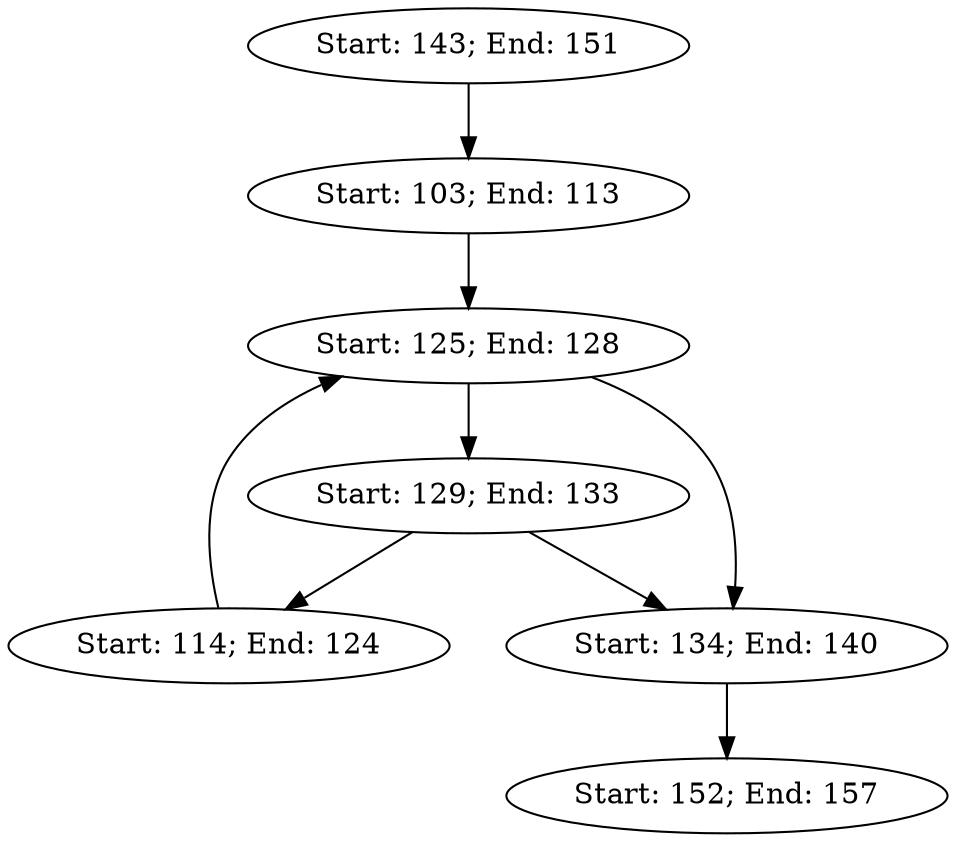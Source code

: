 strict digraph "" {
	node [label="\N"];
	0	[block="Basic Block starting at line 143 with 9 instructions",
		label="Start: 143; End: 151"];
	2	[block="Basic Block starting at line 103 with 11 instructions",
		label="Start: 103; End: 113"];
	0 -> 2;
	1	[block="Basic Block starting at line 152 with 6 instructions",
		label="Start: 152; End: 157"];
	4	[block="Basic Block starting at line 125 with 4 instructions",
		label="Start: 125; End: 128"];
	2 -> 4;
	3	[block="Basic Block starting at line 114 with 11 instructions",
		label="Start: 114; End: 124"];
	3 -> 4;
	5	[block="Basic Block starting at line 129 with 5 instructions",
		label="Start: 129; End: 133"];
	4 -> 5;
	6	[block="Basic Block starting at line 134 with 7 instructions",
		label="Start: 134; End: 140"];
	4 -> 6;
	5 -> 3;
	5 -> 6;
	6 -> 1;
}
